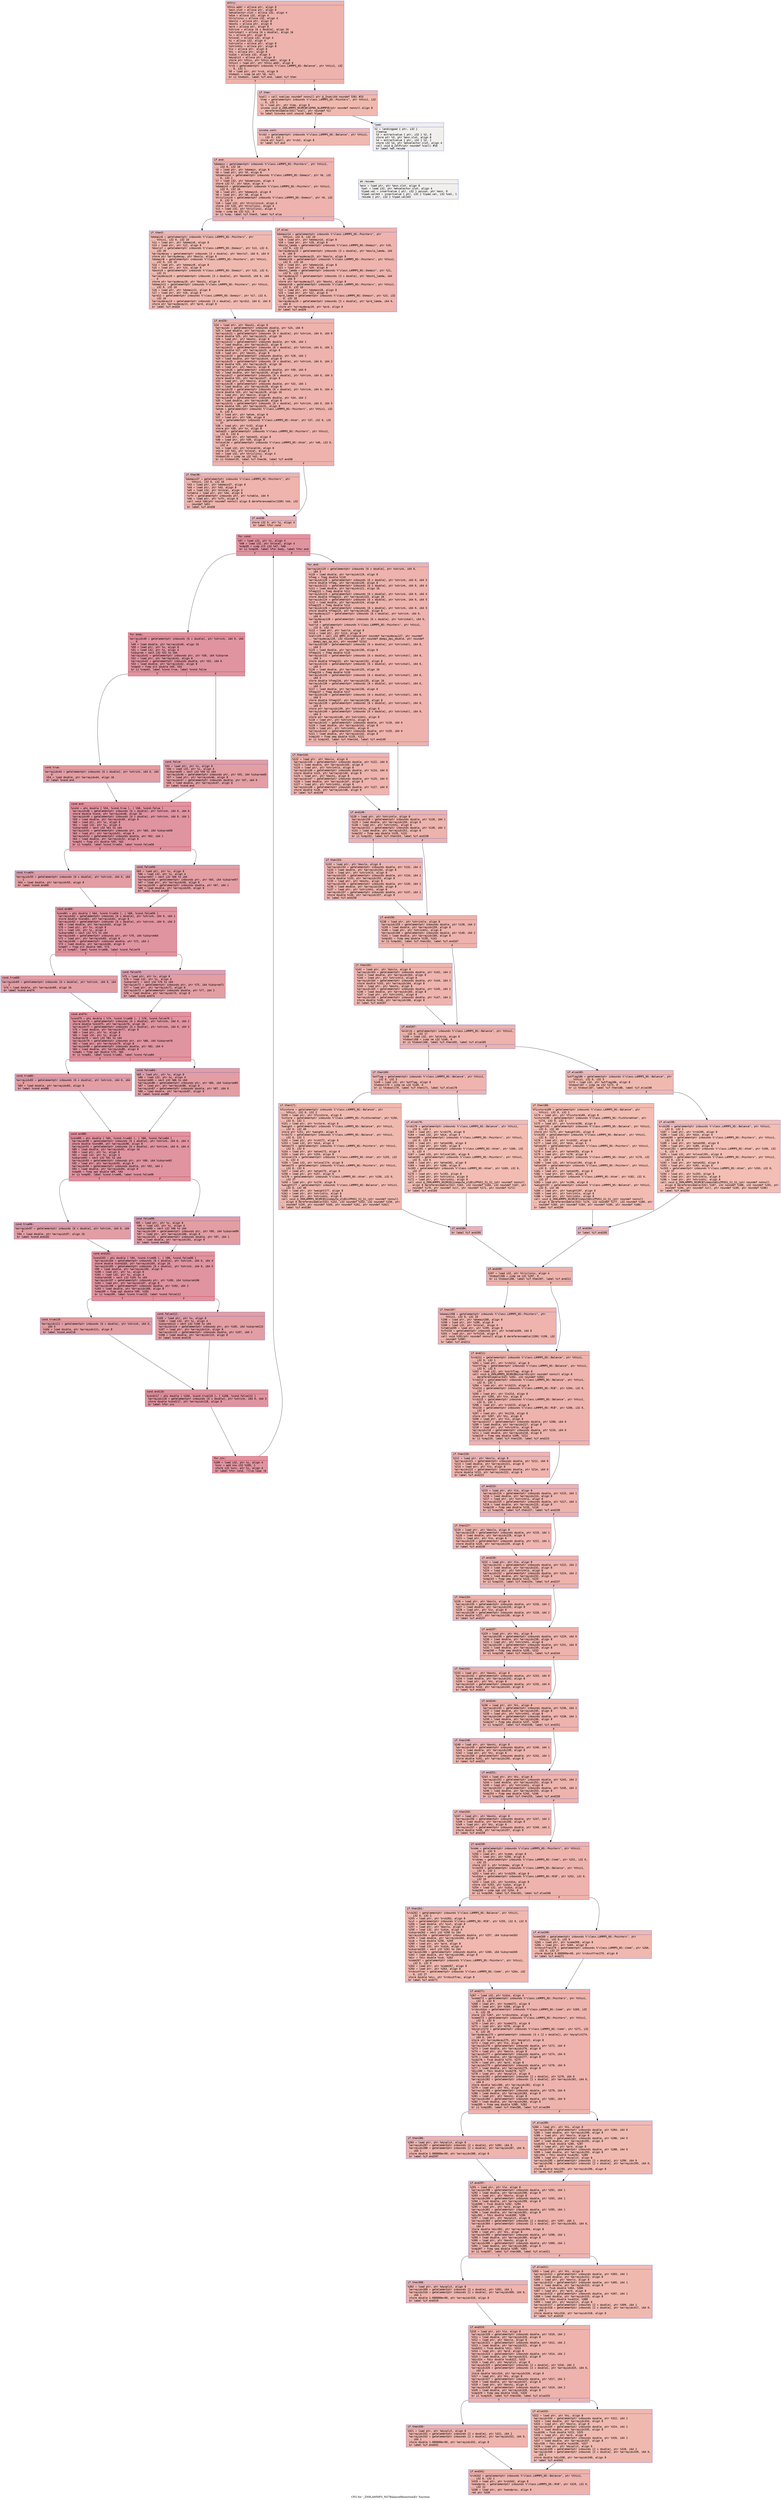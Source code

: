 digraph "CFG for '_ZN9LAMMPS_NS7Balance9bisectionEv' function" {
	label="CFG for '_ZN9LAMMPS_NS7Balance9bisectionEv' function";

	Node0x560a895ff150 [shape=record,color="#3d50c3ff", style=filled, fillcolor="#d6524470" fontname="Courier",label="{entry:\l|  %this.addr = alloca ptr, align 8\l  %exn.slot = alloca ptr, align 8\l  %ehselector.slot = alloca i32, align 4\l  %dim = alloca i32, align 4\l  %triclinic = alloca i32, align 4\l  %boxlo = alloca ptr, align 8\l  %boxhi = alloca ptr, align 8\l  %prd = alloca ptr, align 8\l  %shrink = alloca [6 x double], align 16\l  %shrinkall = alloca [6 x double], align 16\l  %x = alloca ptr, align 8\l  %nlocal = alloca i32, align 4\l  %i = alloca i32, align 4\l  %shrinklo = alloca ptr, align 8\l  %shrinkhi = alloca ptr, align 8\l  %lo = alloca ptr, align 8\l  %hi = alloca ptr, align 8\l  %idim = alloca i32, align 4\l  %mysplit = alloca ptr, align 8\l  store ptr %this, ptr %this.addr, align 8\l  %this1 = load ptr, ptr %this.addr, align 8\l  %rcb = getelementptr inbounds %\"class.LAMMPS_NS::Balance\", ptr %this1, i32\l... 0, i32 1\l  %0 = load ptr, ptr %rcb, align 8\l  %tobool = icmp ne ptr %0, null\l  br i1 %tobool, label %if.end, label %if.then\l|{<s0>T|<s1>F}}"];
	Node0x560a895ff150:s0 -> Node0x560a896001e0[tooltip="entry -> if.end\nProbability 62.50%" ];
	Node0x560a895ff150:s1 -> Node0x560a895ff7d0[tooltip="entry -> if.then\nProbability 37.50%" ];
	Node0x560a895ff7d0 [shape=record,color="#3d50c3ff", style=filled, fillcolor="#de614d70" fontname="Courier",label="{if.then:\l|  %call = call noalias noundef nonnull ptr @_Znwm(i64 noundef 536) #15\l  %lmp = getelementptr inbounds %\"class.LAMMPS_NS::Pointers\", ptr %this1, i32\l... 0, i32 1\l  %1 = load ptr, ptr %lmp, align 8\l  invoke void @_ZN9LAMMPS_NS3RCBC1EPNS_6LAMMPSE(ptr noundef nonnull align 8\l... dereferenceable(532) %call, ptr noundef %1)\l          to label %invoke.cont unwind label %lpad\l}"];
	Node0x560a895ff7d0 -> Node0x560a896007e0[tooltip="if.then -> invoke.cont\nProbability 100.00%" ];
	Node0x560a895ff7d0 -> Node0x560a89600860[tooltip="if.then -> lpad\nProbability 0.00%" ];
	Node0x560a896007e0 [shape=record,color="#3d50c3ff", style=filled, fillcolor="#de614d70" fontname="Courier",label="{invoke.cont:\l|  %rcb2 = getelementptr inbounds %\"class.LAMMPS_NS::Balance\", ptr %this1,\l... i32 0, i32 1\l  store ptr %call, ptr %rcb2, align 8\l  br label %if.end\l}"];
	Node0x560a896007e0 -> Node0x560a896001e0[tooltip="invoke.cont -> if.end\nProbability 100.00%" ];
	Node0x560a89600860 [shape=record,color="#3d50c3ff", style=filled, fillcolor="#e0dbd870" fontname="Courier",label="{lpad:\l|  %2 = landingpad \{ ptr, i32 \}\l          cleanup\l  %3 = extractvalue \{ ptr, i32 \} %2, 0\l  store ptr %3, ptr %exn.slot, align 8\l  %4 = extractvalue \{ ptr, i32 \} %2, 1\l  store i32 %4, ptr %ehselector.slot, align 4\l  call void @_ZdlPv(ptr noundef %call) #16\l  br label %eh.resume\l}"];
	Node0x560a89600860 -> Node0x560a89613ab0[tooltip="lpad -> eh.resume\nProbability 100.00%" ];
	Node0x560a896001e0 [shape=record,color="#3d50c3ff", style=filled, fillcolor="#d6524470" fontname="Courier",label="{if.end:\l|  %domain = getelementptr inbounds %\"class.LAMMPS_NS::Pointers\", ptr %this1,\l... i32 0, i32 10\l  %5 = load ptr, ptr %domain, align 8\l  %6 = load ptr, ptr %5, align 8\l  %dimension = getelementptr inbounds %\"class.LAMMPS_NS::Domain\", ptr %6, i32\l... 0, i32 2\l  %7 = load i32, ptr %dimension, align 4\l  store i32 %7, ptr %dim, align 4\l  %domain3 = getelementptr inbounds %\"class.LAMMPS_NS::Pointers\", ptr %this1,\l... i32 0, i32 10\l  %8 = load ptr, ptr %domain3, align 8\l  %9 = load ptr, ptr %8, align 8\l  %triclinic4 = getelementptr inbounds %\"class.LAMMPS_NS::Domain\", ptr %9, i32\l... 0, i32 9\l  %10 = load i32, ptr %triclinic4, align 4\l  store i32 %10, ptr %triclinic, align 4\l  %11 = load i32, ptr %triclinic, align 4\l  %cmp = icmp eq i32 %11, 0\l  br i1 %cmp, label %if.then5, label %if.else\l|{<s0>T|<s1>F}}"];
	Node0x560a896001e0:s0 -> Node0x560a89614430[tooltip="if.end -> if.then5\nProbability 37.50%" ];
	Node0x560a896001e0:s1 -> Node0x560a896144b0[tooltip="if.end -> if.else\nProbability 62.50%" ];
	Node0x560a89614430 [shape=record,color="#3d50c3ff", style=filled, fillcolor="#de614d70" fontname="Courier",label="{if.then5:\l|  %domain6 = getelementptr inbounds %\"class.LAMMPS_NS::Pointers\", ptr\l... %this1, i32 0, i32 10\l  %12 = load ptr, ptr %domain6, align 8\l  %13 = load ptr, ptr %12, align 8\l  %boxlo7 = getelementptr inbounds %\"class.LAMMPS_NS::Domain\", ptr %13, i32 0,\l... i32 20\l  %arraydecay = getelementptr inbounds [3 x double], ptr %boxlo7, i64 0, i64 0\l  store ptr %arraydecay, ptr %boxlo, align 8\l  %domain8 = getelementptr inbounds %\"class.LAMMPS_NS::Pointers\", ptr %this1,\l... i32 0, i32 10\l  %14 = load ptr, ptr %domain8, align 8\l  %15 = load ptr, ptr %14, align 8\l  %boxhi9 = getelementptr inbounds %\"class.LAMMPS_NS::Domain\", ptr %15, i32 0,\l... i32 21\l  %arraydecay10 = getelementptr inbounds [3 x double], ptr %boxhi9, i64 0, i64\l... 0\l  store ptr %arraydecay10, ptr %boxhi, align 8\l  %domain11 = getelementptr inbounds %\"class.LAMMPS_NS::Pointers\", ptr %this1,\l... i32 0, i32 10\l  %16 = load ptr, ptr %domain11, align 8\l  %17 = load ptr, ptr %16, align 8\l  %prd12 = getelementptr inbounds %\"class.LAMMPS_NS::Domain\", ptr %17, i32 0,\l... i32 16\l  %arraydecay13 = getelementptr inbounds [3 x double], ptr %prd12, i64 0, i64 0\l  store ptr %arraydecay13, ptr %prd, align 8\l  br label %if.end20\l}"];
	Node0x560a89614430 -> Node0x560a896152d0[tooltip="if.then5 -> if.end20\nProbability 100.00%" ];
	Node0x560a896144b0 [shape=record,color="#3d50c3ff", style=filled, fillcolor="#d8564670" fontname="Courier",label="{if.else:\l|  %domain14 = getelementptr inbounds %\"class.LAMMPS_NS::Pointers\", ptr\l... %this1, i32 0, i32 10\l  %18 = load ptr, ptr %domain14, align 8\l  %19 = load ptr, ptr %18, align 8\l  %boxlo_lamda = getelementptr inbounds %\"class.LAMMPS_NS::Domain\", ptr %19,\l... i32 0, i32 22\l  %arraydecay15 = getelementptr inbounds [3 x double], ptr %boxlo_lamda, i64\l... 0, i64 0\l  store ptr %arraydecay15, ptr %boxlo, align 8\l  %domain16 = getelementptr inbounds %\"class.LAMMPS_NS::Pointers\", ptr %this1,\l... i32 0, i32 10\l  %20 = load ptr, ptr %domain16, align 8\l  %21 = load ptr, ptr %20, align 8\l  %boxhi_lamda = getelementptr inbounds %\"class.LAMMPS_NS::Domain\", ptr %21,\l... i32 0, i32 23\l  %arraydecay17 = getelementptr inbounds [3 x double], ptr %boxhi_lamda, i64\l... 0, i64 0\l  store ptr %arraydecay17, ptr %boxhi, align 8\l  %domain18 = getelementptr inbounds %\"class.LAMMPS_NS::Pointers\", ptr %this1,\l... i32 0, i32 10\l  %22 = load ptr, ptr %domain18, align 8\l  %23 = load ptr, ptr %22, align 8\l  %prd_lamda = getelementptr inbounds %\"class.LAMMPS_NS::Domain\", ptr %23, i32\l... 0, i32 18\l  %arraydecay19 = getelementptr inbounds [3 x double], ptr %prd_lamda, i64 0,\l... i64 0\l  store ptr %arraydecay19, ptr %prd, align 8\l  br label %if.end20\l}"];
	Node0x560a896144b0 -> Node0x560a896152d0[tooltip="if.else -> if.end20\nProbability 100.00%" ];
	Node0x560a896152d0 [shape=record,color="#3d50c3ff", style=filled, fillcolor="#d6524470" fontname="Courier",label="{if.end20:\l|  %24 = load ptr, ptr %boxhi, align 8\l  %arrayidx = getelementptr inbounds double, ptr %24, i64 0\l  %25 = load double, ptr %arrayidx, align 8\l  %arrayidx21 = getelementptr inbounds [6 x double], ptr %shrink, i64 0, i64 0\l  store double %25, ptr %arrayidx21, align 16\l  %26 = load ptr, ptr %boxhi, align 8\l  %arrayidx22 = getelementptr inbounds double, ptr %26, i64 1\l  %27 = load double, ptr %arrayidx22, align 8\l  %arrayidx23 = getelementptr inbounds [6 x double], ptr %shrink, i64 0, i64 1\l  store double %27, ptr %arrayidx23, align 8\l  %28 = load ptr, ptr %boxhi, align 8\l  %arrayidx24 = getelementptr inbounds double, ptr %28, i64 2\l  %29 = load double, ptr %arrayidx24, align 8\l  %arrayidx25 = getelementptr inbounds [6 x double], ptr %shrink, i64 0, i64 2\l  store double %29, ptr %arrayidx25, align 16\l  %30 = load ptr, ptr %boxlo, align 8\l  %arrayidx26 = getelementptr inbounds double, ptr %30, i64 0\l  %31 = load double, ptr %arrayidx26, align 8\l  %arrayidx27 = getelementptr inbounds [6 x double], ptr %shrink, i64 0, i64 3\l  store double %31, ptr %arrayidx27, align 8\l  %32 = load ptr, ptr %boxlo, align 8\l  %arrayidx28 = getelementptr inbounds double, ptr %32, i64 1\l  %33 = load double, ptr %arrayidx28, align 8\l  %arrayidx29 = getelementptr inbounds [6 x double], ptr %shrink, i64 0, i64 4\l  store double %33, ptr %arrayidx29, align 16\l  %34 = load ptr, ptr %boxlo, align 8\l  %arrayidx30 = getelementptr inbounds double, ptr %34, i64 2\l  %35 = load double, ptr %arrayidx30, align 8\l  %arrayidx31 = getelementptr inbounds [6 x double], ptr %shrink, i64 0, i64 5\l  store double %35, ptr %arrayidx31, align 8\l  %atom = getelementptr inbounds %\"class.LAMMPS_NS::Pointers\", ptr %this1, i32\l... 0, i32 6\l  %36 = load ptr, ptr %atom, align 8\l  %37 = load ptr, ptr %36, align 8\l  %x32 = getelementptr inbounds %\"class.LAMMPS_NS::Atom\", ptr %37, i32 0, i32\l... 37\l  %38 = load ptr, ptr %x32, align 8\l  store ptr %38, ptr %x, align 8\l  %atom33 = getelementptr inbounds %\"class.LAMMPS_NS::Pointers\", ptr %this1,\l... i32 0, i32 6\l  %39 = load ptr, ptr %atom33, align 8\l  %40 = load ptr, ptr %39, align 8\l  %nlocal34 = getelementptr inbounds %\"class.LAMMPS_NS::Atom\", ptr %40, i32 0,\l... i32 4\l  %41 = load i32, ptr %nlocal34, align 8\l  store i32 %41, ptr %nlocal, align 4\l  %42 = load i32, ptr %triclinic, align 4\l  %tobool35 = icmp ne i32 %42, 0\l  br i1 %tobool35, label %if.then36, label %if.end38\l|{<s0>T|<s1>F}}"];
	Node0x560a896152d0:s0 -> Node0x560a896181d0[tooltip="if.end20 -> if.then36\nProbability 62.50%" ];
	Node0x560a896152d0:s1 -> Node0x560a89618250[tooltip="if.end20 -> if.end38\nProbability 37.50%" ];
	Node0x560a896181d0 [shape=record,color="#3d50c3ff", style=filled, fillcolor="#d8564670" fontname="Courier",label="{if.then36:\l|  %domain37 = getelementptr inbounds %\"class.LAMMPS_NS::Pointers\", ptr\l... %this1, i32 0, i32 10\l  %43 = load ptr, ptr %domain37, align 8\l  %44 = load ptr, ptr %43, align 8\l  %45 = load i32, ptr %nlocal, align 4\l  %vtable = load ptr, ptr %44, align 8\l  %vfn = getelementptr inbounds ptr, ptr %vtable, i64 9\l  %46 = load ptr, ptr %vfn, align 8\l  call void %46(ptr noundef nonnull align 8 dereferenceable(1200) %44, i32\l... noundef %45)\l  br label %if.end38\l}"];
	Node0x560a896181d0 -> Node0x560a89618250[tooltip="if.then36 -> if.end38\nProbability 100.00%" ];
	Node0x560a89618250 [shape=record,color="#3d50c3ff", style=filled, fillcolor="#d6524470" fontname="Courier",label="{if.end38:\l|  store i32 0, ptr %i, align 4\l  br label %for.cond\l}"];
	Node0x560a89618250 -> Node0x560a89618a30[tooltip="if.end38 -> for.cond\nProbability 100.00%" ];
	Node0x560a89618a30 [shape=record,color="#b70d28ff", style=filled, fillcolor="#b70d2870" fontname="Courier",label="{for.cond:\l|  %47 = load i32, ptr %i, align 4\l  %48 = load i32, ptr %nlocal, align 4\l  %cmp39 = icmp slt i32 %47, %48\l  br i1 %cmp39, label %for.body, label %for.end\l|{<s0>T|<s1>F}}"];
	Node0x560a89618a30:s0 -> Node0x560a896194c0[tooltip="for.cond -> for.body\nProbability 96.88%" ];
	Node0x560a89618a30:s1 -> Node0x560a89619540[tooltip="for.cond -> for.end\nProbability 3.12%" ];
	Node0x560a896194c0 [shape=record,color="#b70d28ff", style=filled, fillcolor="#b70d2870" fontname="Courier",label="{for.body:\l|  %arrayidx40 = getelementptr inbounds [6 x double], ptr %shrink, i64 0, i64\l... 0\l  %49 = load double, ptr %arrayidx40, align 16\l  %50 = load ptr, ptr %x, align 8\l  %51 = load i32, ptr %i, align 4\l  %idxprom = sext i32 %51 to i64\l  %arrayidx41 = getelementptr inbounds ptr, ptr %50, i64 %idxprom\l  %52 = load ptr, ptr %arrayidx41, align 8\l  %arrayidx42 = getelementptr inbounds double, ptr %52, i64 0\l  %53 = load double, ptr %arrayidx42, align 8\l  %cmp43 = fcmp olt double %49, %53\l  br i1 %cmp43, label %cond.true, label %cond.false\l|{<s0>T|<s1>F}}"];
	Node0x560a896194c0:s0 -> Node0x560a89619c90[tooltip="for.body -> cond.true\nProbability 50.00%" ];
	Node0x560a896194c0:s1 -> Node0x560a89619d10[tooltip="for.body -> cond.false\nProbability 50.00%" ];
	Node0x560a89619c90 [shape=record,color="#3d50c3ff", style=filled, fillcolor="#be242e70" fontname="Courier",label="{cond.true:\l|  %arrayidx44 = getelementptr inbounds [6 x double], ptr %shrink, i64 0, i64\l... 0\l  %54 = load double, ptr %arrayidx44, align 16\l  br label %cond.end\l}"];
	Node0x560a89619c90 -> Node0x560a89619fb0[tooltip="cond.true -> cond.end\nProbability 100.00%" ];
	Node0x560a89619d10 [shape=record,color="#3d50c3ff", style=filled, fillcolor="#be242e70" fontname="Courier",label="{cond.false:\l|  %55 = load ptr, ptr %x, align 8\l  %56 = load i32, ptr %i, align 4\l  %idxprom45 = sext i32 %56 to i64\l  %arrayidx46 = getelementptr inbounds ptr, ptr %55, i64 %idxprom45\l  %57 = load ptr, ptr %arrayidx46, align 8\l  %arrayidx47 = getelementptr inbounds double, ptr %57, i64 0\l  %58 = load double, ptr %arrayidx47, align 8\l  br label %cond.end\l}"];
	Node0x560a89619d10 -> Node0x560a89619fb0[tooltip="cond.false -> cond.end\nProbability 100.00%" ];
	Node0x560a89619fb0 [shape=record,color="#b70d28ff", style=filled, fillcolor="#b70d2870" fontname="Courier",label="{cond.end:\l|  %cond = phi double [ %54, %cond.true ], [ %58, %cond.false ]\l  %arrayidx48 = getelementptr inbounds [6 x double], ptr %shrink, i64 0, i64 0\l  store double %cond, ptr %arrayidx48, align 16\l  %arrayidx49 = getelementptr inbounds [6 x double], ptr %shrink, i64 0, i64 1\l  %59 = load double, ptr %arrayidx49, align 8\l  %60 = load ptr, ptr %x, align 8\l  %61 = load i32, ptr %i, align 4\l  %idxprom50 = sext i32 %61 to i64\l  %arrayidx51 = getelementptr inbounds ptr, ptr %60, i64 %idxprom50\l  %62 = load ptr, ptr %arrayidx51, align 8\l  %arrayidx52 = getelementptr inbounds double, ptr %62, i64 1\l  %63 = load double, ptr %arrayidx52, align 8\l  %cmp53 = fcmp olt double %59, %63\l  br i1 %cmp53, label %cond.true54, label %cond.false56\l|{<s0>T|<s1>F}}"];
	Node0x560a89619fb0:s0 -> Node0x560a8961b360[tooltip="cond.end -> cond.true54\nProbability 50.00%" ];
	Node0x560a89619fb0:s1 -> Node0x560a8961b3e0[tooltip="cond.end -> cond.false56\nProbability 50.00%" ];
	Node0x560a8961b360 [shape=record,color="#3d50c3ff", style=filled, fillcolor="#be242e70" fontname="Courier",label="{cond.true54:\l|  %arrayidx55 = getelementptr inbounds [6 x double], ptr %shrink, i64 0, i64\l... 1\l  %64 = load double, ptr %arrayidx55, align 8\l  br label %cond.end60\l}"];
	Node0x560a8961b360 -> Node0x560a89572690[tooltip="cond.true54 -> cond.end60\nProbability 100.00%" ];
	Node0x560a8961b3e0 [shape=record,color="#3d50c3ff", style=filled, fillcolor="#be242e70" fontname="Courier",label="{cond.false56:\l|  %65 = load ptr, ptr %x, align 8\l  %66 = load i32, ptr %i, align 4\l  %idxprom57 = sext i32 %66 to i64\l  %arrayidx58 = getelementptr inbounds ptr, ptr %65, i64 %idxprom57\l  %67 = load ptr, ptr %arrayidx58, align 8\l  %arrayidx59 = getelementptr inbounds double, ptr %67, i64 1\l  %68 = load double, ptr %arrayidx59, align 8\l  br label %cond.end60\l}"];
	Node0x560a8961b3e0 -> Node0x560a89572690[tooltip="cond.false56 -> cond.end60\nProbability 100.00%" ];
	Node0x560a89572690 [shape=record,color="#b70d28ff", style=filled, fillcolor="#b70d2870" fontname="Courier",label="{cond.end60:\l|  %cond61 = phi double [ %64, %cond.true54 ], [ %68, %cond.false56 ]\l  %arrayidx62 = getelementptr inbounds [6 x double], ptr %shrink, i64 0, i64 1\l  store double %cond61, ptr %arrayidx62, align 8\l  %arrayidx63 = getelementptr inbounds [6 x double], ptr %shrink, i64 0, i64 2\l  %69 = load double, ptr %arrayidx63, align 16\l  %70 = load ptr, ptr %x, align 8\l  %71 = load i32, ptr %i, align 4\l  %idxprom64 = sext i32 %71 to i64\l  %arrayidx65 = getelementptr inbounds ptr, ptr %70, i64 %idxprom64\l  %72 = load ptr, ptr %arrayidx65, align 8\l  %arrayidx66 = getelementptr inbounds double, ptr %72, i64 2\l  %73 = load double, ptr %arrayidx66, align 8\l  %cmp67 = fcmp olt double %69, %73\l  br i1 %cmp67, label %cond.true68, label %cond.false70\l|{<s0>T|<s1>F}}"];
	Node0x560a89572690:s0 -> Node0x560a89573440[tooltip="cond.end60 -> cond.true68\nProbability 50.00%" ];
	Node0x560a89572690:s1 -> Node0x560a89573520[tooltip="cond.end60 -> cond.false70\nProbability 50.00%" ];
	Node0x560a89573440 [shape=record,color="#3d50c3ff", style=filled, fillcolor="#be242e70" fontname="Courier",label="{cond.true68:\l|  %arrayidx69 = getelementptr inbounds [6 x double], ptr %shrink, i64 0, i64\l... 2\l  %74 = load double, ptr %arrayidx69, align 16\l  br label %cond.end74\l}"];
	Node0x560a89573440 -> Node0x560a89573820[tooltip="cond.true68 -> cond.end74\nProbability 100.00%" ];
	Node0x560a89573520 [shape=record,color="#3d50c3ff", style=filled, fillcolor="#be242e70" fontname="Courier",label="{cond.false70:\l|  %75 = load ptr, ptr %x, align 8\l  %76 = load i32, ptr %i, align 4\l  %idxprom71 = sext i32 %76 to i64\l  %arrayidx72 = getelementptr inbounds ptr, ptr %75, i64 %idxprom71\l  %77 = load ptr, ptr %arrayidx72, align 8\l  %arrayidx73 = getelementptr inbounds double, ptr %77, i64 2\l  %78 = load double, ptr %arrayidx73, align 8\l  br label %cond.end74\l}"];
	Node0x560a89573520 -> Node0x560a89573820[tooltip="cond.false70 -> cond.end74\nProbability 100.00%" ];
	Node0x560a89573820 [shape=record,color="#b70d28ff", style=filled, fillcolor="#b70d2870" fontname="Courier",label="{cond.end74:\l|  %cond75 = phi double [ %74, %cond.true68 ], [ %78, %cond.false70 ]\l  %arrayidx76 = getelementptr inbounds [6 x double], ptr %shrink, i64 0, i64 2\l  store double %cond75, ptr %arrayidx76, align 16\l  %arrayidx77 = getelementptr inbounds [6 x double], ptr %shrink, i64 0, i64 3\l  %79 = load double, ptr %arrayidx77, align 8\l  %80 = load ptr, ptr %x, align 8\l  %81 = load i32, ptr %i, align 4\l  %idxprom78 = sext i32 %81 to i64\l  %arrayidx79 = getelementptr inbounds ptr, ptr %80, i64 %idxprom78\l  %82 = load ptr, ptr %arrayidx79, align 8\l  %arrayidx80 = getelementptr inbounds double, ptr %82, i64 0\l  %83 = load double, ptr %arrayidx80, align 8\l  %cmp81 = fcmp ogt double %79, %83\l  br i1 %cmp81, label %cond.true82, label %cond.false84\l|{<s0>T|<s1>F}}"];
	Node0x560a89573820:s0 -> Node0x560a895745d0[tooltip="cond.end74 -> cond.true82\nProbability 50.00%" ];
	Node0x560a89573820:s1 -> Node0x560a895746b0[tooltip="cond.end74 -> cond.false84\nProbability 50.00%" ];
	Node0x560a895745d0 [shape=record,color="#3d50c3ff", style=filled, fillcolor="#be242e70" fontname="Courier",label="{cond.true82:\l|  %arrayidx83 = getelementptr inbounds [6 x double], ptr %shrink, i64 0, i64\l... 3\l  %84 = load double, ptr %arrayidx83, align 8\l  br label %cond.end88\l}"];
	Node0x560a895745d0 -> Node0x560a895749b0[tooltip="cond.true82 -> cond.end88\nProbability 100.00%" ];
	Node0x560a895746b0 [shape=record,color="#3d50c3ff", style=filled, fillcolor="#be242e70" fontname="Courier",label="{cond.false84:\l|  %85 = load ptr, ptr %x, align 8\l  %86 = load i32, ptr %i, align 4\l  %idxprom85 = sext i32 %86 to i64\l  %arrayidx86 = getelementptr inbounds ptr, ptr %85, i64 %idxprom85\l  %87 = load ptr, ptr %arrayidx86, align 8\l  %arrayidx87 = getelementptr inbounds double, ptr %87, i64 0\l  %88 = load double, ptr %arrayidx87, align 8\l  br label %cond.end88\l}"];
	Node0x560a895746b0 -> Node0x560a895749b0[tooltip="cond.false84 -> cond.end88\nProbability 100.00%" ];
	Node0x560a895749b0 [shape=record,color="#b70d28ff", style=filled, fillcolor="#b70d2870" fontname="Courier",label="{cond.end88:\l|  %cond89 = phi double [ %84, %cond.true82 ], [ %88, %cond.false84 ]\l  %arrayidx90 = getelementptr inbounds [6 x double], ptr %shrink, i64 0, i64 3\l  store double %cond89, ptr %arrayidx90, align 8\l  %arrayidx91 = getelementptr inbounds [6 x double], ptr %shrink, i64 0, i64 4\l  %89 = load double, ptr %arrayidx91, align 16\l  %90 = load ptr, ptr %x, align 8\l  %91 = load i32, ptr %i, align 4\l  %idxprom92 = sext i32 %91 to i64\l  %arrayidx93 = getelementptr inbounds ptr, ptr %90, i64 %idxprom92\l  %92 = load ptr, ptr %arrayidx93, align 8\l  %arrayidx94 = getelementptr inbounds double, ptr %92, i64 1\l  %93 = load double, ptr %arrayidx94, align 8\l  %cmp95 = fcmp ogt double %89, %93\l  br i1 %cmp95, label %cond.true96, label %cond.false98\l|{<s0>T|<s1>F}}"];
	Node0x560a895749b0:s0 -> Node0x560a89575760[tooltip="cond.end88 -> cond.true96\nProbability 50.00%" ];
	Node0x560a895749b0:s1 -> Node0x560a89575840[tooltip="cond.end88 -> cond.false98\nProbability 50.00%" ];
	Node0x560a89575760 [shape=record,color="#3d50c3ff", style=filled, fillcolor="#be242e70" fontname="Courier",label="{cond.true96:\l|  %arrayidx97 = getelementptr inbounds [6 x double], ptr %shrink, i64 0, i64\l... 4\l  %94 = load double, ptr %arrayidx97, align 16\l  br label %cond.end102\l}"];
	Node0x560a89575760 -> Node0x560a89575b40[tooltip="cond.true96 -> cond.end102\nProbability 100.00%" ];
	Node0x560a89575840 [shape=record,color="#3d50c3ff", style=filled, fillcolor="#be242e70" fontname="Courier",label="{cond.false98:\l|  %95 = load ptr, ptr %x, align 8\l  %96 = load i32, ptr %i, align 4\l  %idxprom99 = sext i32 %96 to i64\l  %arrayidx100 = getelementptr inbounds ptr, ptr %95, i64 %idxprom99\l  %97 = load ptr, ptr %arrayidx100, align 8\l  %arrayidx101 = getelementptr inbounds double, ptr %97, i64 1\l  %98 = load double, ptr %arrayidx101, align 8\l  br label %cond.end102\l}"];
	Node0x560a89575840 -> Node0x560a89575b40[tooltip="cond.false98 -> cond.end102\nProbability 100.00%" ];
	Node0x560a89575b40 [shape=record,color="#b70d28ff", style=filled, fillcolor="#b70d2870" fontname="Courier",label="{cond.end102:\l|  %cond103 = phi double [ %94, %cond.true96 ], [ %98, %cond.false98 ]\l  %arrayidx104 = getelementptr inbounds [6 x double], ptr %shrink, i64 0, i64 4\l  store double %cond103, ptr %arrayidx104, align 16\l  %arrayidx105 = getelementptr inbounds [6 x double], ptr %shrink, i64 0, i64 5\l  %99 = load double, ptr %arrayidx105, align 8\l  %100 = load ptr, ptr %x, align 8\l  %101 = load i32, ptr %i, align 4\l  %idxprom106 = sext i32 %101 to i64\l  %arrayidx107 = getelementptr inbounds ptr, ptr %100, i64 %idxprom106\l  %102 = load ptr, ptr %arrayidx107, align 8\l  %arrayidx108 = getelementptr inbounds double, ptr %102, i64 2\l  %103 = load double, ptr %arrayidx108, align 8\l  %cmp109 = fcmp ogt double %99, %103\l  br i1 %cmp109, label %cond.true110, label %cond.false112\l|{<s0>T|<s1>F}}"];
	Node0x560a89575b40:s0 -> Node0x560a89577130[tooltip="cond.end102 -> cond.true110\nProbability 50.00%" ];
	Node0x560a89575b40:s1 -> Node0x560a89577210[tooltip="cond.end102 -> cond.false112\nProbability 50.00%" ];
	Node0x560a89577130 [shape=record,color="#3d50c3ff", style=filled, fillcolor="#be242e70" fontname="Courier",label="{cond.true110:\l|  %arrayidx111 = getelementptr inbounds [6 x double], ptr %shrink, i64 0,\l... i64 5\l  %104 = load double, ptr %arrayidx111, align 8\l  br label %cond.end116\l}"];
	Node0x560a89577130 -> Node0x560a89577510[tooltip="cond.true110 -> cond.end116\nProbability 100.00%" ];
	Node0x560a89577210 [shape=record,color="#3d50c3ff", style=filled, fillcolor="#be242e70" fontname="Courier",label="{cond.false112:\l|  %105 = load ptr, ptr %x, align 8\l  %106 = load i32, ptr %i, align 4\l  %idxprom113 = sext i32 %106 to i64\l  %arrayidx114 = getelementptr inbounds ptr, ptr %105, i64 %idxprom113\l  %107 = load ptr, ptr %arrayidx114, align 8\l  %arrayidx115 = getelementptr inbounds double, ptr %107, i64 2\l  %108 = load double, ptr %arrayidx115, align 8\l  br label %cond.end116\l}"];
	Node0x560a89577210 -> Node0x560a89577510[tooltip="cond.false112 -> cond.end116\nProbability 100.00%" ];
	Node0x560a89577510 [shape=record,color="#b70d28ff", style=filled, fillcolor="#b70d2870" fontname="Courier",label="{cond.end116:\l|  %cond117 = phi double [ %104, %cond.true110 ], [ %108, %cond.false112 ]\l  %arrayidx118 = getelementptr inbounds [6 x double], ptr %shrink, i64 0, i64 5\l  store double %cond117, ptr %arrayidx118, align 8\l  br label %for.inc\l}"];
	Node0x560a89577510 -> Node0x560a89577c60[tooltip="cond.end116 -> for.inc\nProbability 100.00%" ];
	Node0x560a89577c60 [shape=record,color="#b70d28ff", style=filled, fillcolor="#b70d2870" fontname="Courier",label="{for.inc:\l|  %109 = load i32, ptr %i, align 4\l  %inc = add nsw i32 %109, 1\l  store i32 %inc, ptr %i, align 4\l  br label %for.cond, !llvm.loop !6\l}"];
	Node0x560a89577c60 -> Node0x560a89618a30[tooltip="for.inc -> for.cond\nProbability 100.00%" ];
	Node0x560a89619540 [shape=record,color="#3d50c3ff", style=filled, fillcolor="#d6524470" fontname="Courier",label="{for.end:\l|  %arrayidx119 = getelementptr inbounds [6 x double], ptr %shrink, i64 0,\l... i64 3\l  %110 = load double, ptr %arrayidx119, align 8\l  %fneg = fneg double %110\l  %arrayidx120 = getelementptr inbounds [6 x double], ptr %shrink, i64 0, i64 3\l  store double %fneg, ptr %arrayidx120, align 8\l  %arrayidx121 = getelementptr inbounds [6 x double], ptr %shrink, i64 0, i64 4\l  %111 = load double, ptr %arrayidx121, align 16\l  %fneg122 = fneg double %111\l  %arrayidx123 = getelementptr inbounds [6 x double], ptr %shrink, i64 0, i64 4\l  store double %fneg122, ptr %arrayidx123, align 16\l  %arrayidx124 = getelementptr inbounds [6 x double], ptr %shrink, i64 0, i64 5\l  %112 = load double, ptr %arrayidx124, align 8\l  %fneg125 = fneg double %112\l  %arrayidx126 = getelementptr inbounds [6 x double], ptr %shrink, i64 0, i64 5\l  store double %fneg125, ptr %arrayidx126, align 8\l  %arraydecay127 = getelementptr inbounds [6 x double], ptr %shrink, i64 0,\l... i64 0\l  %arraydecay128 = getelementptr inbounds [6 x double], ptr %shrinkall, i64 0,\l... i64 0\l  %world = getelementptr inbounds %\"class.LAMMPS_NS::Pointers\", ptr %this1,\l... i32 0, i32 16\l  %113 = load ptr, ptr %world, align 8\l  %114 = load ptr, ptr %113, align 8\l  %call129 = call i32 @MPI_Allreduce(ptr noundef %arraydecay127, ptr noundef\l... %arraydecay128, i32 noundef 6, ptr noundef @ompi_mpi_double, ptr noundef\l... @ompi_mpi_op_min, ptr noundef %114)\l  %arrayidx130 = getelementptr inbounds [6 x double], ptr %shrinkall, i64 0,\l... i64 3\l  %115 = load double, ptr %arrayidx130, align 8\l  %fneg131 = fneg double %115\l  %arrayidx132 = getelementptr inbounds [6 x double], ptr %shrinkall, i64 0,\l... i64 3\l  store double %fneg131, ptr %arrayidx132, align 8\l  %arrayidx133 = getelementptr inbounds [6 x double], ptr %shrinkall, i64 0,\l... i64 4\l  %116 = load double, ptr %arrayidx133, align 16\l  %fneg134 = fneg double %116\l  %arrayidx135 = getelementptr inbounds [6 x double], ptr %shrinkall, i64 0,\l... i64 4\l  store double %fneg134, ptr %arrayidx135, align 16\l  %arrayidx136 = getelementptr inbounds [6 x double], ptr %shrinkall, i64 0,\l... i64 5\l  %117 = load double, ptr %arrayidx136, align 8\l  %fneg137 = fneg double %117\l  %arrayidx138 = getelementptr inbounds [6 x double], ptr %shrinkall, i64 0,\l... i64 5\l  store double %fneg137, ptr %arrayidx138, align 8\l  %arrayidx139 = getelementptr inbounds [6 x double], ptr %shrinkall, i64 0,\l... i64 0\l  store ptr %arrayidx139, ptr %shrinklo, align 8\l  %arrayidx140 = getelementptr inbounds [6 x double], ptr %shrinkall, i64 0,\l... i64 3\l  store ptr %arrayidx140, ptr %shrinkhi, align 8\l  %118 = load ptr, ptr %shrinklo, align 8\l  %arrayidx141 = getelementptr inbounds double, ptr %118, i64 0\l  %119 = load double, ptr %arrayidx141, align 8\l  %120 = load ptr, ptr %shrinkhi, align 8\l  %arrayidx142 = getelementptr inbounds double, ptr %120, i64 0\l  %121 = load double, ptr %arrayidx142, align 8\l  %cmp143 = fcmp oeq double %119, %121\l  br i1 %cmp143, label %if.then144, label %if.end149\l|{<s0>T|<s1>F}}"];
	Node0x560a89619540:s0 -> Node0x560a8961abf0[tooltip="for.end -> if.then144\nProbability 62.50%" ];
	Node0x560a89619540:s1 -> Node0x560a8961ac70[tooltip="for.end -> if.end149\nProbability 37.50%" ];
	Node0x560a8961abf0 [shape=record,color="#3d50c3ff", style=filled, fillcolor="#d8564670" fontname="Courier",label="{if.then144:\l|  %122 = load ptr, ptr %boxlo, align 8\l  %arrayidx145 = getelementptr inbounds double, ptr %122, i64 0\l  %123 = load double, ptr %arrayidx145, align 8\l  %124 = load ptr, ptr %shrinklo, align 8\l  %arrayidx146 = getelementptr inbounds double, ptr %124, i64 0\l  store double %123, ptr %arrayidx146, align 8\l  %125 = load ptr, ptr %boxhi, align 8\l  %arrayidx147 = getelementptr inbounds double, ptr %125, i64 0\l  %126 = load double, ptr %arrayidx147, align 8\l  %127 = load ptr, ptr %shrinkhi, align 8\l  %arrayidx148 = getelementptr inbounds double, ptr %127, i64 0\l  store double %126, ptr %arrayidx148, align 8\l  br label %if.end149\l}"];
	Node0x560a8961abf0 -> Node0x560a8961ac70[tooltip="if.then144 -> if.end149\nProbability 100.00%" ];
	Node0x560a8961ac70 [shape=record,color="#3d50c3ff", style=filled, fillcolor="#d6524470" fontname="Courier",label="{if.end149:\l|  %128 = load ptr, ptr %shrinklo, align 8\l  %arrayidx150 = getelementptr inbounds double, ptr %128, i64 1\l  %129 = load double, ptr %arrayidx150, align 8\l  %130 = load ptr, ptr %shrinkhi, align 8\l  %arrayidx151 = getelementptr inbounds double, ptr %130, i64 1\l  %131 = load double, ptr %arrayidx151, align 8\l  %cmp152 = fcmp oeq double %129, %131\l  br i1 %cmp152, label %if.then153, label %if.end158\l|{<s0>T|<s1>F}}"];
	Node0x560a8961ac70:s0 -> Node0x560a8957bd20[tooltip="if.end149 -> if.then153\nProbability 62.50%" ];
	Node0x560a8961ac70:s1 -> Node0x560a8957bda0[tooltip="if.end149 -> if.end158\nProbability 37.50%" ];
	Node0x560a8957bd20 [shape=record,color="#3d50c3ff", style=filled, fillcolor="#d8564670" fontname="Courier",label="{if.then153:\l|  %132 = load ptr, ptr %boxlo, align 8\l  %arrayidx154 = getelementptr inbounds double, ptr %132, i64 1\l  %133 = load double, ptr %arrayidx154, align 8\l  %134 = load ptr, ptr %shrinklo, align 8\l  %arrayidx155 = getelementptr inbounds double, ptr %134, i64 1\l  store double %133, ptr %arrayidx155, align 8\l  %135 = load ptr, ptr %boxhi, align 8\l  %arrayidx156 = getelementptr inbounds double, ptr %135, i64 1\l  %136 = load double, ptr %arrayidx156, align 8\l  %137 = load ptr, ptr %shrinkhi, align 8\l  %arrayidx157 = getelementptr inbounds double, ptr %137, i64 1\l  store double %136, ptr %arrayidx157, align 8\l  br label %if.end158\l}"];
	Node0x560a8957bd20 -> Node0x560a8957bda0[tooltip="if.then153 -> if.end158\nProbability 100.00%" ];
	Node0x560a8957bda0 [shape=record,color="#3d50c3ff", style=filled, fillcolor="#d6524470" fontname="Courier",label="{if.end158:\l|  %138 = load ptr, ptr %shrinklo, align 8\l  %arrayidx159 = getelementptr inbounds double, ptr %138, i64 2\l  %139 = load double, ptr %arrayidx159, align 8\l  %140 = load ptr, ptr %shrinkhi, align 8\l  %arrayidx160 = getelementptr inbounds double, ptr %140, i64 2\l  %141 = load double, ptr %arrayidx160, align 8\l  %cmp161 = fcmp oeq double %139, %141\l  br i1 %cmp161, label %if.then162, label %if.end167\l|{<s0>T|<s1>F}}"];
	Node0x560a8957bda0:s0 -> Node0x560a8957cb10[tooltip="if.end158 -> if.then162\nProbability 62.50%" ];
	Node0x560a8957bda0:s1 -> Node0x560a8957cb90[tooltip="if.end158 -> if.end167\nProbability 37.50%" ];
	Node0x560a8957cb10 [shape=record,color="#3d50c3ff", style=filled, fillcolor="#d8564670" fontname="Courier",label="{if.then162:\l|  %142 = load ptr, ptr %boxlo, align 8\l  %arrayidx163 = getelementptr inbounds double, ptr %142, i64 2\l  %143 = load double, ptr %arrayidx163, align 8\l  %144 = load ptr, ptr %shrinklo, align 8\l  %arrayidx164 = getelementptr inbounds double, ptr %144, i64 2\l  store double %143, ptr %arrayidx164, align 8\l  %145 = load ptr, ptr %boxhi, align 8\l  %arrayidx165 = getelementptr inbounds double, ptr %145, i64 2\l  %146 = load double, ptr %arrayidx165, align 8\l  %147 = load ptr, ptr %shrinkhi, align 8\l  %arrayidx166 = getelementptr inbounds double, ptr %147, i64 2\l  store double %146, ptr %arrayidx166, align 8\l  br label %if.end167\l}"];
	Node0x560a8957cb10 -> Node0x560a8957cb90[tooltip="if.then162 -> if.end167\nProbability 100.00%" ];
	Node0x560a8957cb90 [shape=record,color="#3d50c3ff", style=filled, fillcolor="#d6524470" fontname="Courier",label="{if.end167:\l|  %oldrcb = getelementptr inbounds %\"class.LAMMPS_NS::Balance\", ptr %this1,\l... i32 0, i32 17\l  %148 = load i32, ptr %oldrcb, align 8\l  %tobool168 = icmp ne i32 %148, 0\l  br i1 %tobool168, label %if.then169, label %if.else185\l|{<s0>T|<s1>F}}"];
	Node0x560a8957cb90:s0 -> Node0x560a8957d6d0[tooltip="if.end167 -> if.then169\nProbability 62.50%" ];
	Node0x560a8957cb90:s1 -> Node0x560a8957d750[tooltip="if.end167 -> if.else185\nProbability 37.50%" ];
	Node0x560a8957d6d0 [shape=record,color="#3d50c3ff", style=filled, fillcolor="#d8564670" fontname="Courier",label="{if.then169:\l|  %wtflag = getelementptr inbounds %\"class.LAMMPS_NS::Balance\", ptr %this1,\l... i32 0, i32 3\l  %149 = load i32, ptr %wtflag, align 8\l  %tobool170 = icmp ne i32 %149, 0\l  br i1 %tobool170, label %if.then171, label %if.else178\l|{<s0>T|<s1>F}}"];
	Node0x560a8957d6d0:s0 -> Node0x560a8957daa0[tooltip="if.then169 -> if.then171\nProbability 62.50%" ];
	Node0x560a8957d6d0:s1 -> Node0x560a8957db20[tooltip="if.then169 -> if.else178\nProbability 37.50%" ];
	Node0x560a8957daa0 [shape=record,color="#3d50c3ff", style=filled, fillcolor="#de614d70" fontname="Courier",label="{if.then171:\l|  %fixstore = getelementptr inbounds %\"class.LAMMPS_NS::Balance\", ptr\l... %this1, i32 0, i32 2\l  %150 = load ptr, ptr %fixstore, align 8\l  %vstore = getelementptr inbounds %\"class.LAMMPS_NS::FixStoreAtom\", ptr %150,\l... i32 0, i32 1\l  %151 = load ptr, ptr %vstore, align 8\l  %weight = getelementptr inbounds %\"class.LAMMPS_NS::Balance\", ptr %this1,\l... i32 0, i32 40\l  store ptr %151, ptr %weight, align 8\l  %rcb172 = getelementptr inbounds %\"class.LAMMPS_NS::Balance\", ptr %this1,\l... i32 0, i32 1\l  %152 = load ptr, ptr %rcb172, align 8\l  %153 = load i32, ptr %dim, align 4\l  %atom173 = getelementptr inbounds %\"class.LAMMPS_NS::Pointers\", ptr %this1,\l... i32 0, i32 6\l  %154 = load ptr, ptr %atom173, align 8\l  %155 = load ptr, ptr %154, align 8\l  %nlocal174 = getelementptr inbounds %\"class.LAMMPS_NS::Atom\", ptr %155, i32\l... 0, i32 4\l  %156 = load i32, ptr %nlocal174, align 8\l  %atom175 = getelementptr inbounds %\"class.LAMMPS_NS::Pointers\", ptr %this1,\l... i32 0, i32 6\l  %157 = load ptr, ptr %atom175, align 8\l  %158 = load ptr, ptr %157, align 8\l  %x176 = getelementptr inbounds %\"class.LAMMPS_NS::Atom\", ptr %158, i32 0,\l... i32 37\l  %159 = load ptr, ptr %x176, align 8\l  %weight177 = getelementptr inbounds %\"class.LAMMPS_NS::Balance\", ptr %this1,\l... i32 0, i32 40\l  %160 = load ptr, ptr %weight177, align 8\l  %161 = load ptr, ptr %shrinklo, align 8\l  %162 = load ptr, ptr %shrinkhi, align 8\l  call void @_ZN9LAMMPS_NS3RCB11compute_oldEiiPPdS1_S1_S1_(ptr noundef nonnull\l... align 8 dereferenceable(532) %152, i32 noundef %153, i32 noundef %156, ptr\l... noundef %159, ptr noundef %160, ptr noundef %161, ptr noundef %162)\l  br label %if.end184\l}"];
	Node0x560a8957daa0 -> Node0x560a8957ef90[tooltip="if.then171 -> if.end184\nProbability 100.00%" ];
	Node0x560a8957db20 [shape=record,color="#3d50c3ff", style=filled, fillcolor="#e1675170" fontname="Courier",label="{if.else178:\l|  %rcb179 = getelementptr inbounds %\"class.LAMMPS_NS::Balance\", ptr %this1,\l... i32 0, i32 1\l  %163 = load ptr, ptr %rcb179, align 8\l  %164 = load i32, ptr %dim, align 4\l  %atom180 = getelementptr inbounds %\"class.LAMMPS_NS::Pointers\", ptr %this1,\l... i32 0, i32 6\l  %165 = load ptr, ptr %atom180, align 8\l  %166 = load ptr, ptr %165, align 8\l  %nlocal181 = getelementptr inbounds %\"class.LAMMPS_NS::Atom\", ptr %166, i32\l... 0, i32 4\l  %167 = load i32, ptr %nlocal181, align 8\l  %atom182 = getelementptr inbounds %\"class.LAMMPS_NS::Pointers\", ptr %this1,\l... i32 0, i32 6\l  %168 = load ptr, ptr %atom182, align 8\l  %169 = load ptr, ptr %168, align 8\l  %x183 = getelementptr inbounds %\"class.LAMMPS_NS::Atom\", ptr %169, i32 0,\l... i32 37\l  %170 = load ptr, ptr %x183, align 8\l  %171 = load ptr, ptr %shrinklo, align 8\l  %172 = load ptr, ptr %shrinkhi, align 8\l  call void @_ZN9LAMMPS_NS3RCB11compute_oldEiiPPdS1_S1_S1_(ptr noundef nonnull\l... align 8 dereferenceable(532) %163, i32 noundef %164, i32 noundef %167, ptr\l... noundef %170, ptr noundef null, ptr noundef %171, ptr noundef %172)\l  br label %if.end184\l}"];
	Node0x560a8957db20 -> Node0x560a8957ef90[tooltip="if.else178 -> if.end184\nProbability 100.00%" ];
	Node0x560a8957ef90 [shape=record,color="#3d50c3ff", style=filled, fillcolor="#d8564670" fontname="Courier",label="{if.end184:\l|  br label %if.end205\l}"];
	Node0x560a8957ef90 -> Node0x560a8957fcb0[tooltip="if.end184 -> if.end205\nProbability 100.00%" ];
	Node0x560a8957d750 [shape=record,color="#3d50c3ff", style=filled, fillcolor="#de614d70" fontname="Courier",label="{if.else185:\l|  %wtflag186 = getelementptr inbounds %\"class.LAMMPS_NS::Balance\", ptr\l... %this1, i32 0, i32 3\l  %173 = load i32, ptr %wtflag186, align 8\l  %tobool187 = icmp ne i32 %173, 0\l  br i1 %tobool187, label %if.then188, label %if.else198\l|{<s0>T|<s1>F}}"];
	Node0x560a8957d750:s0 -> Node0x560a8957ff10[tooltip="if.else185 -> if.then188\nProbability 62.50%" ];
	Node0x560a8957d750:s1 -> Node0x560a8957ff90[tooltip="if.else185 -> if.else198\nProbability 37.50%" ];
	Node0x560a8957ff10 [shape=record,color="#3d50c3ff", style=filled, fillcolor="#e1675170" fontname="Courier",label="{if.then188:\l|  %fixstore189 = getelementptr inbounds %\"class.LAMMPS_NS::Balance\", ptr\l... %this1, i32 0, i32 2\l  %174 = load ptr, ptr %fixstore189, align 8\l  %vstore190 = getelementptr inbounds %\"class.LAMMPS_NS::FixStoreAtom\", ptr\l... %174, i32 0, i32 1\l  %175 = load ptr, ptr %vstore190, align 8\l  %weight191 = getelementptr inbounds %\"class.LAMMPS_NS::Balance\", ptr %this1,\l... i32 0, i32 40\l  store ptr %175, ptr %weight191, align 8\l  %rcb192 = getelementptr inbounds %\"class.LAMMPS_NS::Balance\", ptr %this1,\l... i32 0, i32 1\l  %176 = load ptr, ptr %rcb192, align 8\l  %177 = load i32, ptr %dim, align 4\l  %atom193 = getelementptr inbounds %\"class.LAMMPS_NS::Pointers\", ptr %this1,\l... i32 0, i32 6\l  %178 = load ptr, ptr %atom193, align 8\l  %179 = load ptr, ptr %178, align 8\l  %nlocal194 = getelementptr inbounds %\"class.LAMMPS_NS::Atom\", ptr %179, i32\l... 0, i32 4\l  %180 = load i32, ptr %nlocal194, align 8\l  %atom195 = getelementptr inbounds %\"class.LAMMPS_NS::Pointers\", ptr %this1,\l... i32 0, i32 6\l  %181 = load ptr, ptr %atom195, align 8\l  %182 = load ptr, ptr %181, align 8\l  %x196 = getelementptr inbounds %\"class.LAMMPS_NS::Atom\", ptr %182, i32 0,\l... i32 37\l  %183 = load ptr, ptr %x196, align 8\l  %weight197 = getelementptr inbounds %\"class.LAMMPS_NS::Balance\", ptr %this1,\l... i32 0, i32 40\l  %184 = load ptr, ptr %weight197, align 8\l  %185 = load ptr, ptr %shrinklo, align 8\l  %186 = load ptr, ptr %shrinkhi, align 8\l  call void @_ZN9LAMMPS_NS3RCB7computeEiiPPdS1_S1_S1_(ptr noundef nonnull\l... align 8 dereferenceable(532) %176, i32 noundef %177, i32 noundef %180, ptr\l... noundef %183, ptr noundef %184, ptr noundef %185, ptr noundef %186)\l  br label %if.end204\l}"];
	Node0x560a8957ff10 -> Node0x560a89581300[tooltip="if.then188 -> if.end204\nProbability 100.00%" ];
	Node0x560a8957ff90 [shape=record,color="#3d50c3ff", style=filled, fillcolor="#e36c5570" fontname="Courier",label="{if.else198:\l|  %rcb199 = getelementptr inbounds %\"class.LAMMPS_NS::Balance\", ptr %this1,\l... i32 0, i32 1\l  %187 = load ptr, ptr %rcb199, align 8\l  %188 = load i32, ptr %dim, align 4\l  %atom200 = getelementptr inbounds %\"class.LAMMPS_NS::Pointers\", ptr %this1,\l... i32 0, i32 6\l  %189 = load ptr, ptr %atom200, align 8\l  %190 = load ptr, ptr %189, align 8\l  %nlocal201 = getelementptr inbounds %\"class.LAMMPS_NS::Atom\", ptr %190, i32\l... 0, i32 4\l  %191 = load i32, ptr %nlocal201, align 8\l  %atom202 = getelementptr inbounds %\"class.LAMMPS_NS::Pointers\", ptr %this1,\l... i32 0, i32 6\l  %192 = load ptr, ptr %atom202, align 8\l  %193 = load ptr, ptr %192, align 8\l  %x203 = getelementptr inbounds %\"class.LAMMPS_NS::Atom\", ptr %193, i32 0,\l... i32 37\l  %194 = load ptr, ptr %x203, align 8\l  %195 = load ptr, ptr %shrinklo, align 8\l  %196 = load ptr, ptr %shrinkhi, align 8\l  call void @_ZN9LAMMPS_NS3RCB7computeEiiPPdS1_S1_S1_(ptr noundef nonnull\l... align 8 dereferenceable(532) %187, i32 noundef %188, i32 noundef %191, ptr\l... noundef %194, ptr noundef null, ptr noundef %195, ptr noundef %196)\l  br label %if.end204\l}"];
	Node0x560a8957ff90 -> Node0x560a89581300[tooltip="if.else198 -> if.end204\nProbability 100.00%" ];
	Node0x560a89581300 [shape=record,color="#3d50c3ff", style=filled, fillcolor="#de614d70" fontname="Courier",label="{if.end204:\l|  br label %if.end205\l}"];
	Node0x560a89581300 -> Node0x560a8957fcb0[tooltip="if.end204 -> if.end205\nProbability 100.00%" ];
	Node0x560a8957fcb0 [shape=record,color="#3d50c3ff", style=filled, fillcolor="#d6524470" fontname="Courier",label="{if.end205:\l|  %197 = load i32, ptr %triclinic, align 4\l  %tobool206 = icmp ne i32 %197, 0\l  br i1 %tobool206, label %if.then207, label %if.end211\l|{<s0>T|<s1>F}}"];
	Node0x560a8957fcb0:s0 -> Node0x560a89582110[tooltip="if.end205 -> if.then207\nProbability 62.50%" ];
	Node0x560a8957fcb0:s1 -> Node0x560a89582190[tooltip="if.end205 -> if.end211\nProbability 37.50%" ];
	Node0x560a89582110 [shape=record,color="#3d50c3ff", style=filled, fillcolor="#d8564670" fontname="Courier",label="{if.then207:\l|  %domain208 = getelementptr inbounds %\"class.LAMMPS_NS::Pointers\", ptr\l... %this1, i32 0, i32 10\l  %198 = load ptr, ptr %domain208, align 8\l  %199 = load ptr, ptr %198, align 8\l  %200 = load i32, ptr %nlocal, align 4\l  %vtable209 = load ptr, ptr %199, align 8\l  %vfn210 = getelementptr inbounds ptr, ptr %vtable209, i64 8\l  %201 = load ptr, ptr %vfn210, align 8\l  call void %201(ptr noundef nonnull align 8 dereferenceable(1200) %199, i32\l... noundef %200)\l  br label %if.end211\l}"];
	Node0x560a89582110 -> Node0x560a89582190[tooltip="if.then207 -> if.end211\nProbability 100.00%" ];
	Node0x560a89582190 [shape=record,color="#3d50c3ff", style=filled, fillcolor="#d6524470" fontname="Courier",label="{if.end211:\l|  %rcb212 = getelementptr inbounds %\"class.LAMMPS_NS::Balance\", ptr %this1,\l... i32 0, i32 1\l  %202 = load ptr, ptr %rcb212, align 8\l  %sortflag = getelementptr inbounds %\"class.LAMMPS_NS::Balance\", ptr %this1,\l... i32 0, i32 5\l  %203 = load i32, ptr %sortflag, align 8\l  call void @_ZN9LAMMPS_NS3RCB6invertEi(ptr noundef nonnull align 8\l... dereferenceable(532) %202, i32 noundef %203)\l  %rcb213 = getelementptr inbounds %\"class.LAMMPS_NS::Balance\", ptr %this1,\l... i32 0, i32 1\l  %204 = load ptr, ptr %rcb213, align 8\l  %lo214 = getelementptr inbounds %\"class.LAMMPS_NS::RCB\", ptr %204, i32 0,\l... i32 7\l  %205 = load ptr, ptr %lo214, align 8\l  store ptr %205, ptr %lo, align 8\l  %rcb215 = getelementptr inbounds %\"class.LAMMPS_NS::Balance\", ptr %this1,\l... i32 0, i32 1\l  %206 = load ptr, ptr %rcb215, align 8\l  %hi216 = getelementptr inbounds %\"class.LAMMPS_NS::RCB\", ptr %206, i32 0,\l... i32 8\l  %207 = load ptr, ptr %hi216, align 8\l  store ptr %207, ptr %hi, align 8\l  %208 = load ptr, ptr %lo, align 8\l  %arrayidx217 = getelementptr inbounds double, ptr %208, i64 0\l  %209 = load double, ptr %arrayidx217, align 8\l  %210 = load ptr, ptr %shrinklo, align 8\l  %arrayidx218 = getelementptr inbounds double, ptr %210, i64 0\l  %211 = load double, ptr %arrayidx218, align 8\l  %cmp219 = fcmp oeq double %209, %211\l  br i1 %cmp219, label %if.then220, label %if.end223\l|{<s0>T|<s1>F}}"];
	Node0x560a89582190:s0 -> Node0x560a8961d840[tooltip="if.end211 -> if.then220\nProbability 62.50%" ];
	Node0x560a89582190:s1 -> Node0x560a8961d8c0[tooltip="if.end211 -> if.end223\nProbability 37.50%" ];
	Node0x560a8961d840 [shape=record,color="#3d50c3ff", style=filled, fillcolor="#d8564670" fontname="Courier",label="{if.then220:\l|  %212 = load ptr, ptr %boxlo, align 8\l  %arrayidx221 = getelementptr inbounds double, ptr %212, i64 0\l  %213 = load double, ptr %arrayidx221, align 8\l  %214 = load ptr, ptr %lo, align 8\l  %arrayidx222 = getelementptr inbounds double, ptr %214, i64 0\l  store double %213, ptr %arrayidx222, align 8\l  br label %if.end223\l}"];
	Node0x560a8961d840 -> Node0x560a8961d8c0[tooltip="if.then220 -> if.end223\nProbability 100.00%" ];
	Node0x560a8961d8c0 [shape=record,color="#3d50c3ff", style=filled, fillcolor="#d6524470" fontname="Courier",label="{if.end223:\l|  %215 = load ptr, ptr %lo, align 8\l  %arrayidx224 = getelementptr inbounds double, ptr %215, i64 1\l  %216 = load double, ptr %arrayidx224, align 8\l  %217 = load ptr, ptr %shrinklo, align 8\l  %arrayidx225 = getelementptr inbounds double, ptr %217, i64 1\l  %218 = load double, ptr %arrayidx225, align 8\l  %cmp226 = fcmp oeq double %216, %218\l  br i1 %cmp226, label %if.then227, label %if.end230\l|{<s0>T|<s1>F}}"];
	Node0x560a8961d8c0:s0 -> Node0x560a8961e270[tooltip="if.end223 -> if.then227\nProbability 62.50%" ];
	Node0x560a8961d8c0:s1 -> Node0x560a8961e2f0[tooltip="if.end223 -> if.end230\nProbability 37.50%" ];
	Node0x560a8961e270 [shape=record,color="#3d50c3ff", style=filled, fillcolor="#d8564670" fontname="Courier",label="{if.then227:\l|  %219 = load ptr, ptr %boxlo, align 8\l  %arrayidx228 = getelementptr inbounds double, ptr %219, i64 1\l  %220 = load double, ptr %arrayidx228, align 8\l  %221 = load ptr, ptr %lo, align 8\l  %arrayidx229 = getelementptr inbounds double, ptr %221, i64 1\l  store double %220, ptr %arrayidx229, align 8\l  br label %if.end230\l}"];
	Node0x560a8961e270 -> Node0x560a8961e2f0[tooltip="if.then227 -> if.end230\nProbability 100.00%" ];
	Node0x560a8961e2f0 [shape=record,color="#3d50c3ff", style=filled, fillcolor="#d6524470" fontname="Courier",label="{if.end230:\l|  %222 = load ptr, ptr %lo, align 8\l  %arrayidx231 = getelementptr inbounds double, ptr %222, i64 2\l  %223 = load double, ptr %arrayidx231, align 8\l  %224 = load ptr, ptr %shrinklo, align 8\l  %arrayidx232 = getelementptr inbounds double, ptr %224, i64 2\l  %225 = load double, ptr %arrayidx232, align 8\l  %cmp233 = fcmp oeq double %223, %225\l  br i1 %cmp233, label %if.then234, label %if.end237\l|{<s0>T|<s1>F}}"];
	Node0x560a8961e2f0:s0 -> Node0x560a8961eca0[tooltip="if.end230 -> if.then234\nProbability 62.50%" ];
	Node0x560a8961e2f0:s1 -> Node0x560a8961ed20[tooltip="if.end230 -> if.end237\nProbability 37.50%" ];
	Node0x560a8961eca0 [shape=record,color="#3d50c3ff", style=filled, fillcolor="#d8564670" fontname="Courier",label="{if.then234:\l|  %226 = load ptr, ptr %boxlo, align 8\l  %arrayidx235 = getelementptr inbounds double, ptr %226, i64 2\l  %227 = load double, ptr %arrayidx235, align 8\l  %228 = load ptr, ptr %lo, align 8\l  %arrayidx236 = getelementptr inbounds double, ptr %228, i64 2\l  store double %227, ptr %arrayidx236, align 8\l  br label %if.end237\l}"];
	Node0x560a8961eca0 -> Node0x560a8961ed20[tooltip="if.then234 -> if.end237\nProbability 100.00%" ];
	Node0x560a8961ed20 [shape=record,color="#3d50c3ff", style=filled, fillcolor="#d6524470" fontname="Courier",label="{if.end237:\l|  %229 = load ptr, ptr %hi, align 8\l  %arrayidx238 = getelementptr inbounds double, ptr %229, i64 0\l  %230 = load double, ptr %arrayidx238, align 8\l  %231 = load ptr, ptr %shrinkhi, align 8\l  %arrayidx239 = getelementptr inbounds double, ptr %231, i64 0\l  %232 = load double, ptr %arrayidx239, align 8\l  %cmp240 = fcmp oeq double %230, %232\l  br i1 %cmp240, label %if.then241, label %if.end244\l|{<s0>T|<s1>F}}"];
	Node0x560a8961ed20:s0 -> Node0x560a8961f6d0[tooltip="if.end237 -> if.then241\nProbability 62.50%" ];
	Node0x560a8961ed20:s1 -> Node0x560a8961f750[tooltip="if.end237 -> if.end244\nProbability 37.50%" ];
	Node0x560a8961f6d0 [shape=record,color="#3d50c3ff", style=filled, fillcolor="#d8564670" fontname="Courier",label="{if.then241:\l|  %233 = load ptr, ptr %boxhi, align 8\l  %arrayidx242 = getelementptr inbounds double, ptr %233, i64 0\l  %234 = load double, ptr %arrayidx242, align 8\l  %235 = load ptr, ptr %hi, align 8\l  %arrayidx243 = getelementptr inbounds double, ptr %235, i64 0\l  store double %234, ptr %arrayidx243, align 8\l  br label %if.end244\l}"];
	Node0x560a8961f6d0 -> Node0x560a8961f750[tooltip="if.then241 -> if.end244\nProbability 100.00%" ];
	Node0x560a8961f750 [shape=record,color="#3d50c3ff", style=filled, fillcolor="#d6524470" fontname="Courier",label="{if.end244:\l|  %236 = load ptr, ptr %hi, align 8\l  %arrayidx245 = getelementptr inbounds double, ptr %236, i64 1\l  %237 = load double, ptr %arrayidx245, align 8\l  %238 = load ptr, ptr %shrinkhi, align 8\l  %arrayidx246 = getelementptr inbounds double, ptr %238, i64 1\l  %239 = load double, ptr %arrayidx246, align 8\l  %cmp247 = fcmp oeq double %237, %239\l  br i1 %cmp247, label %if.then248, label %if.end251\l|{<s0>T|<s1>F}}"];
	Node0x560a8961f750:s0 -> Node0x560a89620100[tooltip="if.end244 -> if.then248\nProbability 62.50%" ];
	Node0x560a8961f750:s1 -> Node0x560a89620180[tooltip="if.end244 -> if.end251\nProbability 37.50%" ];
	Node0x560a89620100 [shape=record,color="#3d50c3ff", style=filled, fillcolor="#d8564670" fontname="Courier",label="{if.then248:\l|  %240 = load ptr, ptr %boxhi, align 8\l  %arrayidx249 = getelementptr inbounds double, ptr %240, i64 1\l  %241 = load double, ptr %arrayidx249, align 8\l  %242 = load ptr, ptr %hi, align 8\l  %arrayidx250 = getelementptr inbounds double, ptr %242, i64 1\l  store double %241, ptr %arrayidx250, align 8\l  br label %if.end251\l}"];
	Node0x560a89620100 -> Node0x560a89620180[tooltip="if.then248 -> if.end251\nProbability 100.00%" ];
	Node0x560a89620180 [shape=record,color="#3d50c3ff", style=filled, fillcolor="#d6524470" fontname="Courier",label="{if.end251:\l|  %243 = load ptr, ptr %hi, align 8\l  %arrayidx252 = getelementptr inbounds double, ptr %243, i64 2\l  %244 = load double, ptr %arrayidx252, align 8\l  %245 = load ptr, ptr %shrinkhi, align 8\l  %arrayidx253 = getelementptr inbounds double, ptr %245, i64 2\l  %246 = load double, ptr %arrayidx253, align 8\l  %cmp254 = fcmp oeq double %244, %246\l  br i1 %cmp254, label %if.then255, label %if.end258\l|{<s0>T|<s1>F}}"];
	Node0x560a89620180:s0 -> Node0x560a89620b30[tooltip="if.end251 -> if.then255\nProbability 62.50%" ];
	Node0x560a89620180:s1 -> Node0x560a89620bb0[tooltip="if.end251 -> if.end258\nProbability 37.50%" ];
	Node0x560a89620b30 [shape=record,color="#3d50c3ff", style=filled, fillcolor="#d8564670" fontname="Courier",label="{if.then255:\l|  %247 = load ptr, ptr %boxhi, align 8\l  %arrayidx256 = getelementptr inbounds double, ptr %247, i64 2\l  %248 = load double, ptr %arrayidx256, align 8\l  %249 = load ptr, ptr %hi, align 8\l  %arrayidx257 = getelementptr inbounds double, ptr %249, i64 2\l  store double %248, ptr %arrayidx257, align 8\l  br label %if.end258\l}"];
	Node0x560a89620b30 -> Node0x560a89620bb0[tooltip="if.then255 -> if.end258\nProbability 100.00%" ];
	Node0x560a89620bb0 [shape=record,color="#3d50c3ff", style=filled, fillcolor="#d6524470" fontname="Courier",label="{if.end258:\l|  %comm = getelementptr inbounds %\"class.LAMMPS_NS::Pointers\", ptr %this1,\l... i32 0, i32 9\l  %250 = load ptr, ptr %comm, align 8\l  %251 = load ptr, ptr %250, align 8\l  %rcbnew = getelementptr inbounds %\"class.LAMMPS_NS::Comm\", ptr %251, i32 0,\l... i32 25\l  store i32 1, ptr %rcbnew, align 8\l  %rcb259 = getelementptr inbounds %\"class.LAMMPS_NS::Balance\", ptr %this1,\l... i32 0, i32 1\l  %252 = load ptr, ptr %rcb259, align 8\l  %cutdim = getelementptr inbounds %\"class.LAMMPS_NS::RCB\", ptr %252, i32 0,\l... i32 10\l  %253 = load i32, ptr %cutdim, align 8\l  store i32 %253, ptr %idim, align 4\l  %254 = load i32, ptr %idim, align 4\l  %cmp260 = icmp sge i32 %254, 0\l  br i1 %cmp260, label %if.then261, label %if.else268\l|{<s0>T|<s1>F}}"];
	Node0x560a89620bb0:s0 -> Node0x560a89621900[tooltip="if.end258 -> if.then261\nProbability 50.00%" ];
	Node0x560a89620bb0:s1 -> Node0x560a89621980[tooltip="if.end258 -> if.else268\nProbability 50.00%" ];
	Node0x560a89621900 [shape=record,color="#3d50c3ff", style=filled, fillcolor="#dc5d4a70" fontname="Courier",label="{if.then261:\l|  %rcb262 = getelementptr inbounds %\"class.LAMMPS_NS::Balance\", ptr %this1,\l... i32 0, i32 1\l  %255 = load ptr, ptr %rcb262, align 8\l  %cut = getelementptr inbounds %\"class.LAMMPS_NS::RCB\", ptr %255, i32 0, i32 9\l  %256 = load double, ptr %cut, align 8\l  %257 = load ptr, ptr %boxlo, align 8\l  %258 = load i32, ptr %idim, align 4\l  %idxprom263 = sext i32 %258 to i64\l  %arrayidx264 = getelementptr inbounds double, ptr %257, i64 %idxprom263\l  %259 = load double, ptr %arrayidx264, align 8\l  %sub = fsub double %256, %259\l  %260 = load ptr, ptr %prd, align 8\l  %261 = load i32, ptr %idim, align 4\l  %idxprom265 = sext i32 %261 to i64\l  %arrayidx266 = getelementptr inbounds double, ptr %260, i64 %idxprom265\l  %262 = load double, ptr %arrayidx266, align 8\l  %div = fdiv double %sub, %262\l  %comm267 = getelementptr inbounds %\"class.LAMMPS_NS::Pointers\", ptr %this1,\l... i32 0, i32 9\l  %263 = load ptr, ptr %comm267, align 8\l  %264 = load ptr, ptr %263, align 8\l  %rcbcutfrac = getelementptr inbounds %\"class.LAMMPS_NS::Comm\", ptr %264, i32\l... 0, i32 27\l  store double %div, ptr %rcbcutfrac, align 8\l  br label %if.end271\l}"];
	Node0x560a89621900 -> Node0x560a89622820[tooltip="if.then261 -> if.end271\nProbability 100.00%" ];
	Node0x560a89621980 [shape=record,color="#3d50c3ff", style=filled, fillcolor="#dc5d4a70" fontname="Courier",label="{if.else268:\l|  %comm269 = getelementptr inbounds %\"class.LAMMPS_NS::Pointers\", ptr\l... %this1, i32 0, i32 9\l  %265 = load ptr, ptr %comm269, align 8\l  %266 = load ptr, ptr %265, align 8\l  %rcbcutfrac270 = getelementptr inbounds %\"class.LAMMPS_NS::Comm\", ptr %266,\l... i32 0, i32 27\l  store double 0.000000e+00, ptr %rcbcutfrac270, align 8\l  br label %if.end271\l}"];
	Node0x560a89621980 -> Node0x560a89622820[tooltip="if.else268 -> if.end271\nProbability 100.00%" ];
	Node0x560a89622820 [shape=record,color="#3d50c3ff", style=filled, fillcolor="#d6524470" fontname="Courier",label="{if.end271:\l|  %267 = load i32, ptr %idim, align 4\l  %comm272 = getelementptr inbounds %\"class.LAMMPS_NS::Pointers\", ptr %this1,\l... i32 0, i32 9\l  %268 = load ptr, ptr %comm272, align 8\l  %269 = load ptr, ptr %268, align 8\l  %rcbcutdim = getelementptr inbounds %\"class.LAMMPS_NS::Comm\", ptr %269, i32\l... 0, i32 28\l  store i32 %267, ptr %rcbcutdim, align 8\l  %comm273 = getelementptr inbounds %\"class.LAMMPS_NS::Pointers\", ptr %this1,\l... i32 0, i32 9\l  %270 = load ptr, ptr %comm273, align 8\l  %271 = load ptr, ptr %270, align 8\l  %mysplit274 = getelementptr inbounds %\"class.LAMMPS_NS::Comm\", ptr %271, i32\l... 0, i32 26\l  %arraydecay275 = getelementptr inbounds [3 x [2 x double]], ptr %mysplit274,\l... i64 0, i64 0\l  store ptr %arraydecay275, ptr %mysplit, align 8\l  %272 = load ptr, ptr %lo, align 8\l  %arrayidx276 = getelementptr inbounds double, ptr %272, i64 0\l  %273 = load double, ptr %arrayidx276, align 8\l  %274 = load ptr, ptr %boxlo, align 8\l  %arrayidx277 = getelementptr inbounds double, ptr %274, i64 0\l  %275 = load double, ptr %arrayidx277, align 8\l  %sub278 = fsub double %273, %275\l  %276 = load ptr, ptr %prd, align 8\l  %arrayidx279 = getelementptr inbounds double, ptr %276, i64 0\l  %277 = load double, ptr %arrayidx279, align 8\l  %div280 = fdiv double %sub278, %277\l  %278 = load ptr, ptr %mysplit, align 8\l  %arrayidx281 = getelementptr inbounds [2 x double], ptr %278, i64 0\l  %arrayidx282 = getelementptr inbounds [2 x double], ptr %arrayidx281, i64 0,\l... i64 0\l  store double %div280, ptr %arrayidx282, align 8\l  %279 = load ptr, ptr %hi, align 8\l  %arrayidx283 = getelementptr inbounds double, ptr %279, i64 0\l  %280 = load double, ptr %arrayidx283, align 8\l  %281 = load ptr, ptr %boxhi, align 8\l  %arrayidx284 = getelementptr inbounds double, ptr %281, i64 0\l  %282 = load double, ptr %arrayidx284, align 8\l  %cmp285 = fcmp oeq double %280, %282\l  br i1 %cmp285, label %if.then286, label %if.else289\l|{<s0>T|<s1>F}}"];
	Node0x560a89622820:s0 -> Node0x560a89624340[tooltip="if.end271 -> if.then286\nProbability 62.50%" ];
	Node0x560a89622820:s1 -> Node0x560a896243c0[tooltip="if.end271 -> if.else289\nProbability 37.50%" ];
	Node0x560a89624340 [shape=record,color="#3d50c3ff", style=filled, fillcolor="#d8564670" fontname="Courier",label="{if.then286:\l|  %283 = load ptr, ptr %mysplit, align 8\l  %arrayidx287 = getelementptr inbounds [2 x double], ptr %283, i64 0\l  %arrayidx288 = getelementptr inbounds [2 x double], ptr %arrayidx287, i64 0,\l... i64 1\l  store double 1.000000e+00, ptr %arrayidx288, align 8\l  br label %if.end297\l}"];
	Node0x560a89624340 -> Node0x560a896247f0[tooltip="if.then286 -> if.end297\nProbability 100.00%" ];
	Node0x560a896243c0 [shape=record,color="#3d50c3ff", style=filled, fillcolor="#de614d70" fontname="Courier",label="{if.else289:\l|  %284 = load ptr, ptr %hi, align 8\l  %arrayidx290 = getelementptr inbounds double, ptr %284, i64 0\l  %285 = load double, ptr %arrayidx290, align 8\l  %286 = load ptr, ptr %boxlo, align 8\l  %arrayidx291 = getelementptr inbounds double, ptr %286, i64 0\l  %287 = load double, ptr %arrayidx291, align 8\l  %sub292 = fsub double %285, %287\l  %288 = load ptr, ptr %prd, align 8\l  %arrayidx293 = getelementptr inbounds double, ptr %288, i64 0\l  %289 = load double, ptr %arrayidx293, align 8\l  %div294 = fdiv double %sub292, %289\l  %290 = load ptr, ptr %mysplit, align 8\l  %arrayidx295 = getelementptr inbounds [2 x double], ptr %290, i64 0\l  %arrayidx296 = getelementptr inbounds [2 x double], ptr %arrayidx295, i64 0,\l... i64 1\l  store double %div294, ptr %arrayidx296, align 8\l  br label %if.end297\l}"];
	Node0x560a896243c0 -> Node0x560a896247f0[tooltip="if.else289 -> if.end297\nProbability 100.00%" ];
	Node0x560a896247f0 [shape=record,color="#3d50c3ff", style=filled, fillcolor="#d6524470" fontname="Courier",label="{if.end297:\l|  %291 = load ptr, ptr %lo, align 8\l  %arrayidx298 = getelementptr inbounds double, ptr %291, i64 1\l  %292 = load double, ptr %arrayidx298, align 8\l  %293 = load ptr, ptr %boxlo, align 8\l  %arrayidx299 = getelementptr inbounds double, ptr %293, i64 1\l  %294 = load double, ptr %arrayidx299, align 8\l  %sub300 = fsub double %292, %294\l  %295 = load ptr, ptr %prd, align 8\l  %arrayidx301 = getelementptr inbounds double, ptr %295, i64 1\l  %296 = load double, ptr %arrayidx301, align 8\l  %div302 = fdiv double %sub300, %296\l  %297 = load ptr, ptr %mysplit, align 8\l  %arrayidx303 = getelementptr inbounds [2 x double], ptr %297, i64 1\l  %arrayidx304 = getelementptr inbounds [2 x double], ptr %arrayidx303, i64 0,\l... i64 0\l  store double %div302, ptr %arrayidx304, align 8\l  %298 = load ptr, ptr %hi, align 8\l  %arrayidx305 = getelementptr inbounds double, ptr %298, i64 1\l  %299 = load double, ptr %arrayidx305, align 8\l  %300 = load ptr, ptr %boxhi, align 8\l  %arrayidx306 = getelementptr inbounds double, ptr %300, i64 1\l  %301 = load double, ptr %arrayidx306, align 8\l  %cmp307 = fcmp oeq double %299, %301\l  br i1 %cmp307, label %if.then308, label %if.else311\l|{<s0>T|<s1>F}}"];
	Node0x560a896247f0:s0 -> Node0x560a896260e0[tooltip="if.end297 -> if.then308\nProbability 62.50%" ];
	Node0x560a896247f0:s1 -> Node0x560a89626160[tooltip="if.end297 -> if.else311\nProbability 37.50%" ];
	Node0x560a896260e0 [shape=record,color="#3d50c3ff", style=filled, fillcolor="#d8564670" fontname="Courier",label="{if.then308:\l|  %302 = load ptr, ptr %mysplit, align 8\l  %arrayidx309 = getelementptr inbounds [2 x double], ptr %302, i64 1\l  %arrayidx310 = getelementptr inbounds [2 x double], ptr %arrayidx309, i64 0,\l... i64 1\l  store double 1.000000e+00, ptr %arrayidx310, align 8\l  br label %if.end319\l}"];
	Node0x560a896260e0 -> Node0x560a89626590[tooltip="if.then308 -> if.end319\nProbability 100.00%" ];
	Node0x560a89626160 [shape=record,color="#3d50c3ff", style=filled, fillcolor="#de614d70" fontname="Courier",label="{if.else311:\l|  %303 = load ptr, ptr %hi, align 8\l  %arrayidx312 = getelementptr inbounds double, ptr %303, i64 1\l  %304 = load double, ptr %arrayidx312, align 8\l  %305 = load ptr, ptr %boxlo, align 8\l  %arrayidx313 = getelementptr inbounds double, ptr %305, i64 1\l  %306 = load double, ptr %arrayidx313, align 8\l  %sub314 = fsub double %304, %306\l  %307 = load ptr, ptr %prd, align 8\l  %arrayidx315 = getelementptr inbounds double, ptr %307, i64 1\l  %308 = load double, ptr %arrayidx315, align 8\l  %div316 = fdiv double %sub314, %308\l  %309 = load ptr, ptr %mysplit, align 8\l  %arrayidx317 = getelementptr inbounds [2 x double], ptr %309, i64 1\l  %arrayidx318 = getelementptr inbounds [2 x double], ptr %arrayidx317, i64 0,\l... i64 1\l  store double %div316, ptr %arrayidx318, align 8\l  br label %if.end319\l}"];
	Node0x560a89626160 -> Node0x560a89626590[tooltip="if.else311 -> if.end319\nProbability 100.00%" ];
	Node0x560a89626590 [shape=record,color="#3d50c3ff", style=filled, fillcolor="#d6524470" fontname="Courier",label="{if.end319:\l|  %310 = load ptr, ptr %lo, align 8\l  %arrayidx320 = getelementptr inbounds double, ptr %310, i64 2\l  %311 = load double, ptr %arrayidx320, align 8\l  %312 = load ptr, ptr %boxlo, align 8\l  %arrayidx321 = getelementptr inbounds double, ptr %312, i64 2\l  %313 = load double, ptr %arrayidx321, align 8\l  %sub322 = fsub double %311, %313\l  %314 = load ptr, ptr %prd, align 8\l  %arrayidx323 = getelementptr inbounds double, ptr %314, i64 2\l  %315 = load double, ptr %arrayidx323, align 8\l  %div324 = fdiv double %sub322, %315\l  %316 = load ptr, ptr %mysplit, align 8\l  %arrayidx325 = getelementptr inbounds [2 x double], ptr %316, i64 2\l  %arrayidx326 = getelementptr inbounds [2 x double], ptr %arrayidx325, i64 0,\l... i64 0\l  store double %div324, ptr %arrayidx326, align 8\l  %317 = load ptr, ptr %hi, align 8\l  %arrayidx327 = getelementptr inbounds double, ptr %317, i64 2\l  %318 = load double, ptr %arrayidx327, align 8\l  %319 = load ptr, ptr %boxhi, align 8\l  %arrayidx328 = getelementptr inbounds double, ptr %319, i64 2\l  %320 = load double, ptr %arrayidx328, align 8\l  %cmp329 = fcmp oeq double %318, %320\l  br i1 %cmp329, label %if.then330, label %if.else333\l|{<s0>T|<s1>F}}"];
	Node0x560a89626590:s0 -> Node0x560a8957ae00[tooltip="if.end319 -> if.then330\nProbability 62.50%" ];
	Node0x560a89626590:s1 -> Node0x560a8957ae80[tooltip="if.end319 -> if.else333\nProbability 37.50%" ];
	Node0x560a8957ae00 [shape=record,color="#3d50c3ff", style=filled, fillcolor="#d8564670" fontname="Courier",label="{if.then330:\l|  %321 = load ptr, ptr %mysplit, align 8\l  %arrayidx331 = getelementptr inbounds [2 x double], ptr %321, i64 2\l  %arrayidx332 = getelementptr inbounds [2 x double], ptr %arrayidx331, i64 0,\l... i64 1\l  store double 1.000000e+00, ptr %arrayidx332, align 8\l  br label %if.end341\l}"];
	Node0x560a8957ae00 -> Node0x560a8957b2b0[tooltip="if.then330 -> if.end341\nProbability 100.00%" ];
	Node0x560a8957ae80 [shape=record,color="#3d50c3ff", style=filled, fillcolor="#de614d70" fontname="Courier",label="{if.else333:\l|  %322 = load ptr, ptr %hi, align 8\l  %arrayidx334 = getelementptr inbounds double, ptr %322, i64 2\l  %323 = load double, ptr %arrayidx334, align 8\l  %324 = load ptr, ptr %boxlo, align 8\l  %arrayidx335 = getelementptr inbounds double, ptr %324, i64 2\l  %325 = load double, ptr %arrayidx335, align 8\l  %sub336 = fsub double %323, %325\l  %326 = load ptr, ptr %prd, align 8\l  %arrayidx337 = getelementptr inbounds double, ptr %326, i64 2\l  %327 = load double, ptr %arrayidx337, align 8\l  %div338 = fdiv double %sub336, %327\l  %328 = load ptr, ptr %mysplit, align 8\l  %arrayidx339 = getelementptr inbounds [2 x double], ptr %328, i64 2\l  %arrayidx340 = getelementptr inbounds [2 x double], ptr %arrayidx339, i64 0,\l... i64 1\l  store double %div338, ptr %arrayidx340, align 8\l  br label %if.end341\l}"];
	Node0x560a8957ae80 -> Node0x560a8957b2b0[tooltip="if.else333 -> if.end341\nProbability 100.00%" ];
	Node0x560a8957b2b0 [shape=record,color="#3d50c3ff", style=filled, fillcolor="#d6524470" fontname="Courier",label="{if.end341:\l|  %rcb342 = getelementptr inbounds %\"class.LAMMPS_NS::Balance\", ptr %this1,\l... i32 0, i32 1\l  %329 = load ptr, ptr %rcb342, align 8\l  %sendproc = getelementptr inbounds %\"class.LAMMPS_NS::RCB\", ptr %329, i32 0,\l... i32 12\l  %330 = load ptr, ptr %sendproc, align 8\l  ret ptr %330\l}"];
	Node0x560a89613ab0 [shape=record,color="#3d50c3ff", style=filled, fillcolor="#e0dbd870" fontname="Courier",label="{eh.resume:\l|  %exn = load ptr, ptr %exn.slot, align 8\l  %sel = load i32, ptr %ehselector.slot, align 4\l  %lpad.val = insertvalue \{ ptr, i32 \} poison, ptr %exn, 0\l  %lpad.val343 = insertvalue \{ ptr, i32 \} %lpad.val, i32 %sel, 1\l  resume \{ ptr, i32 \} %lpad.val343\l}"];
}
